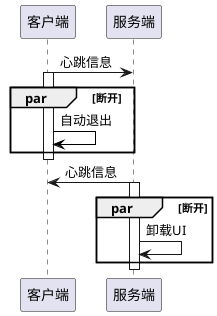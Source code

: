 @startuml
participant "客户端" as client
participant "服务端" as server

client -> server: 心跳信息
activate client
par 断开
client -[#black]> client: 自动退出
end
deactivate client

server -> client: 心跳信息
activate server
par 断开
server -> server: 卸载UI
end
deactivate server

@enduml